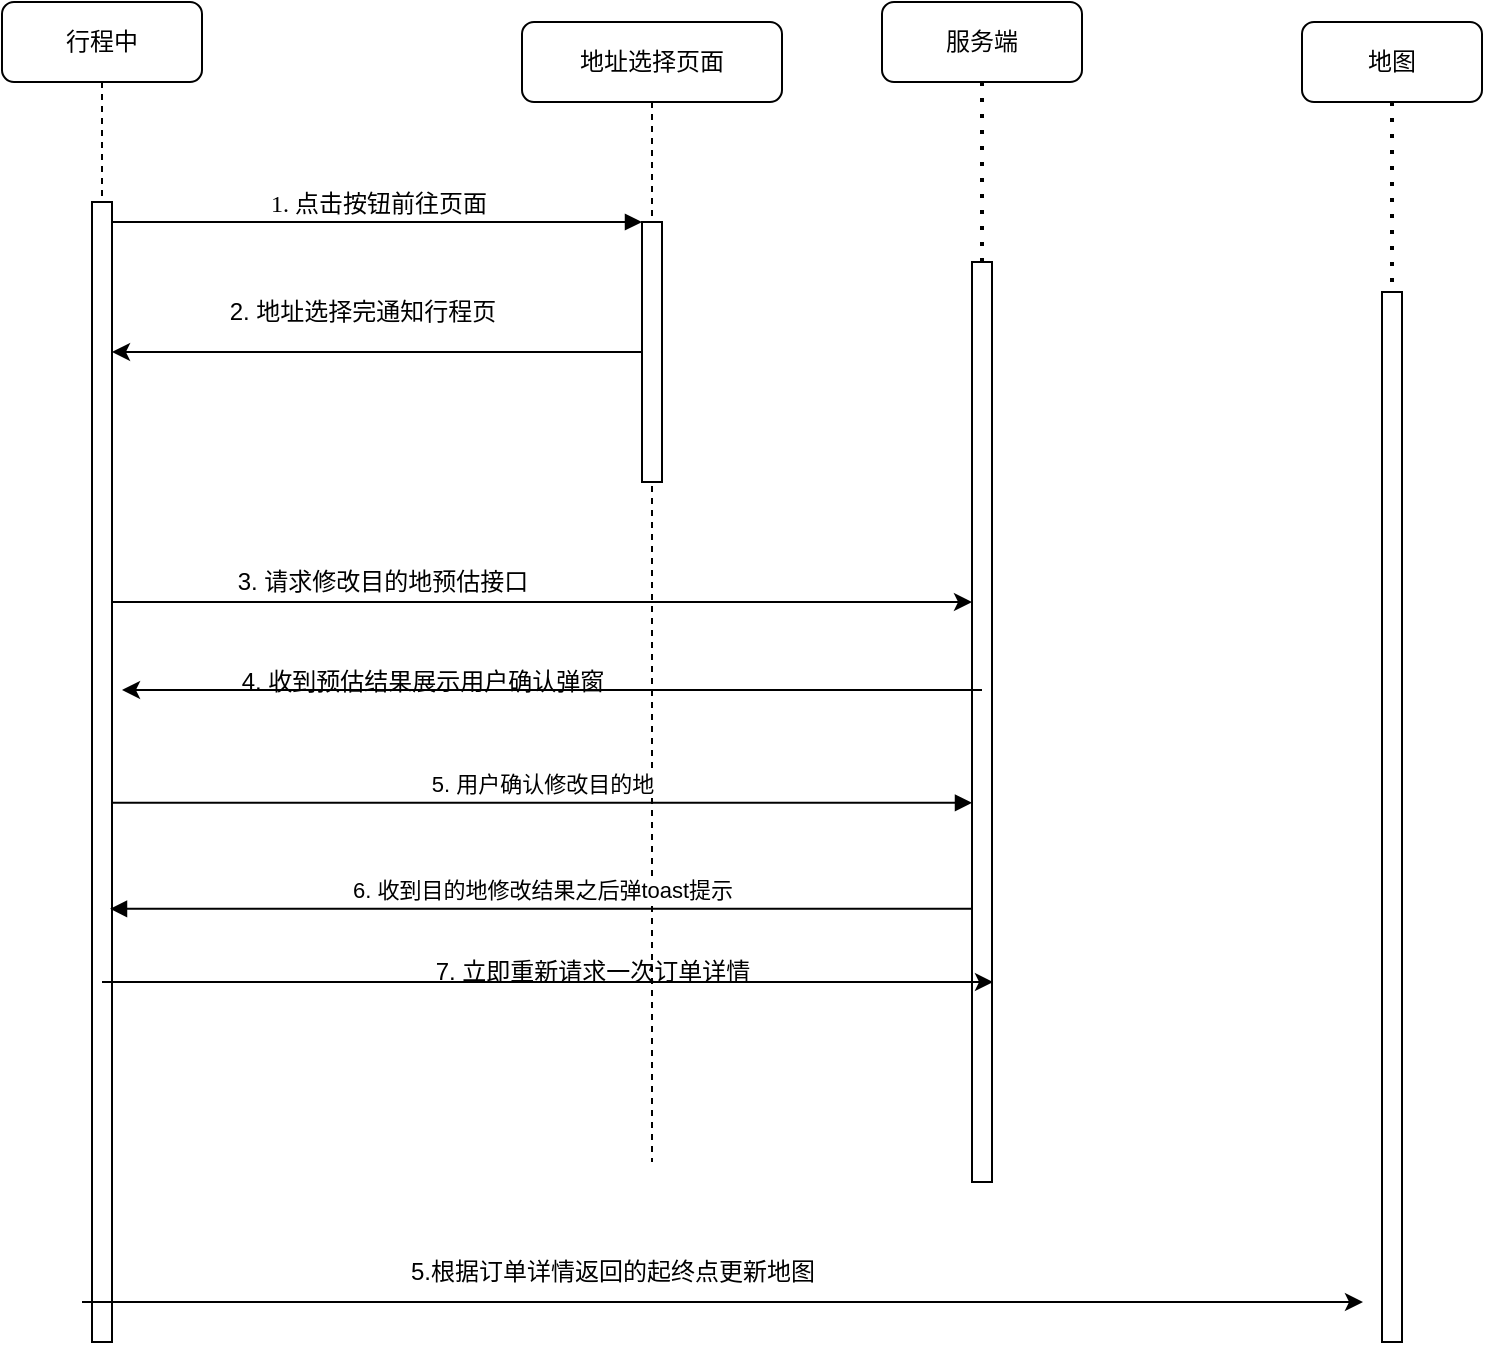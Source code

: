 <mxfile version="24.2.5" type="github">
  <diagram name="Page-1" id="13e1069c-82ec-6db2-03f1-153e76fe0fe0">
    <mxGraphModel dx="1242" dy="709" grid="1" gridSize="10" guides="1" tooltips="1" connect="1" arrows="1" fold="1" page="1" pageScale="1" pageWidth="1100" pageHeight="850" background="none" math="0" shadow="0">
      <root>
        <mxCell id="0" />
        <mxCell id="1" parent="0" />
        <mxCell id="7baba1c4bc27f4b0-2" value="行程中" style="shape=umlLifeline;perimeter=lifelinePerimeter;whiteSpace=wrap;html=1;container=1;collapsible=0;recursiveResize=0;outlineConnect=0;rounded=1;shadow=0;comic=0;labelBackgroundColor=none;strokeWidth=1;fontFamily=Verdana;fontSize=12;align=center;" parent="1" vertex="1">
          <mxGeometry x="240" y="80" width="100" height="670" as="geometry" />
        </mxCell>
        <mxCell id="7baba1c4bc27f4b0-10" value="" style="html=1;points=[];perimeter=orthogonalPerimeter;rounded=0;shadow=0;comic=0;labelBackgroundColor=none;strokeWidth=1;fontFamily=Verdana;fontSize=12;align=center;" parent="7baba1c4bc27f4b0-2" vertex="1">
          <mxGeometry x="45" y="100" width="10" height="570" as="geometry" />
        </mxCell>
        <mxCell id="7baba1c4bc27f4b0-3" value="地址选择页面" style="shape=umlLifeline;perimeter=lifelinePerimeter;whiteSpace=wrap;html=1;container=1;collapsible=0;recursiveResize=0;outlineConnect=0;rounded=1;shadow=0;comic=0;labelBackgroundColor=none;strokeWidth=1;fontFamily=Verdana;fontSize=12;align=center;" parent="1" vertex="1">
          <mxGeometry x="500" y="90" width="130" height="570" as="geometry" />
        </mxCell>
        <mxCell id="7baba1c4bc27f4b0-13" value="" style="html=1;points=[];perimeter=orthogonalPerimeter;rounded=0;shadow=0;comic=0;labelBackgroundColor=none;strokeWidth=1;fontFamily=Verdana;fontSize=12;align=center;" parent="7baba1c4bc27f4b0-3" vertex="1">
          <mxGeometry x="60" y="100" width="10" height="130" as="geometry" />
        </mxCell>
        <mxCell id="nQrxHBz-RnZmEHM7IeYD-32" value="4. 收到预估结果展示用户确认弹窗" style="text;html=1;align=center;verticalAlign=middle;resizable=0;points=[];autosize=1;strokeColor=none;fillColor=none;" vertex="1" parent="7baba1c4bc27f4b0-3">
          <mxGeometry x="-150" y="315" width="200" height="30" as="geometry" />
        </mxCell>
        <mxCell id="nQrxHBz-RnZmEHM7IeYD-41" value="7. 立即重新请求一次订单详情" style="text;html=1;align=center;verticalAlign=middle;resizable=0;points=[];autosize=1;strokeColor=none;fillColor=none;" vertex="1" parent="7baba1c4bc27f4b0-3">
          <mxGeometry x="-55" y="460" width="180" height="30" as="geometry" />
        </mxCell>
        <mxCell id="7baba1c4bc27f4b0-14" value="1. 点击按钮前往页面" style="html=1;verticalAlign=bottom;endArrow=block;entryX=0;entryY=0;labelBackgroundColor=none;fontFamily=Verdana;fontSize=12;edgeStyle=elbowEdgeStyle;elbow=vertical;" parent="1" source="7baba1c4bc27f4b0-10" target="7baba1c4bc27f4b0-13" edge="1">
          <mxGeometry relative="1" as="geometry">
            <mxPoint x="370" y="200" as="sourcePoint" />
            <mxPoint as="offset" />
          </mxGeometry>
        </mxCell>
        <mxCell id="nQrxHBz-RnZmEHM7IeYD-10" value="地图" style="rounded=1;whiteSpace=wrap;html=1;" vertex="1" parent="1">
          <mxGeometry x="890" y="90" width="90" height="40" as="geometry" />
        </mxCell>
        <mxCell id="nQrxHBz-RnZmEHM7IeYD-11" value="" style="html=1;points=[[0,0,0,0,5],[0,1,0,0,-5],[1,0,0,0,5],[1,1,0,0,-5]];perimeter=orthogonalPerimeter;outlineConnect=0;targetShapes=umlLifeline;portConstraint=eastwest;newEdgeStyle={&quot;curved&quot;:0,&quot;rounded&quot;:0};" vertex="1" parent="1">
          <mxGeometry x="930" y="225" width="10" height="525" as="geometry" />
        </mxCell>
        <mxCell id="nQrxHBz-RnZmEHM7IeYD-12" value="" style="endArrow=none;dashed=1;html=1;dashPattern=1 3;strokeWidth=2;rounded=0;" edge="1" parent="1" source="nQrxHBz-RnZmEHM7IeYD-10" target="nQrxHBz-RnZmEHM7IeYD-11">
          <mxGeometry width="50" height="50" relative="1" as="geometry">
            <mxPoint x="840" y="380" as="sourcePoint" />
            <mxPoint x="890" y="330" as="targetPoint" />
          </mxGeometry>
        </mxCell>
        <mxCell id="nQrxHBz-RnZmEHM7IeYD-13" value="" style="endArrow=classic;html=1;rounded=0;" edge="1" parent="1" source="7baba1c4bc27f4b0-13" target="7baba1c4bc27f4b0-10">
          <mxGeometry relative="1" as="geometry">
            <mxPoint x="320" y="280" as="sourcePoint" />
            <mxPoint x="420" y="280" as="targetPoint" />
          </mxGeometry>
        </mxCell>
        <mxCell id="nQrxHBz-RnZmEHM7IeYD-16" value="2. 地址选择完通知行程页" style="text;html=1;align=center;verticalAlign=middle;resizable=0;points=[];autosize=1;strokeColor=none;fillColor=none;" vertex="1" parent="1">
          <mxGeometry x="340" y="220" width="160" height="30" as="geometry" />
        </mxCell>
        <mxCell id="nQrxHBz-RnZmEHM7IeYD-17" value="" style="endArrow=classic;html=1;rounded=0;" edge="1" parent="1">
          <mxGeometry relative="1" as="geometry">
            <mxPoint x="280" y="730" as="sourcePoint" />
            <mxPoint x="920.5" y="730" as="targetPoint" />
            <Array as="points">
              <mxPoint x="610.5" y="730" />
            </Array>
          </mxGeometry>
        </mxCell>
        <mxCell id="nQrxHBz-RnZmEHM7IeYD-24" value="5.根据订单详情返回的起终点更新地图" style="text;html=1;align=center;verticalAlign=middle;resizable=0;points=[];autosize=1;strokeColor=none;fillColor=none;" vertex="1" parent="1">
          <mxGeometry x="430" y="700" width="230" height="30" as="geometry" />
        </mxCell>
        <mxCell id="nQrxHBz-RnZmEHM7IeYD-25" value="服务端" style="rounded=1;whiteSpace=wrap;html=1;" vertex="1" parent="1">
          <mxGeometry x="680" y="80" width="100" height="40" as="geometry" />
        </mxCell>
        <mxCell id="nQrxHBz-RnZmEHM7IeYD-26" value="" style="html=1;points=[[0,0,0,0,5],[0,1,0,0,-5],[1,0,0,0,5],[1,1,0,0,-5]];perimeter=orthogonalPerimeter;outlineConnect=0;targetShapes=umlLifeline;portConstraint=eastwest;newEdgeStyle={&quot;curved&quot;:0,&quot;rounded&quot;:0};" vertex="1" parent="1">
          <mxGeometry x="725" y="210" width="10" height="460" as="geometry" />
        </mxCell>
        <mxCell id="nQrxHBz-RnZmEHM7IeYD-27" value="" style="endArrow=none;dashed=1;html=1;dashPattern=1 3;strokeWidth=2;rounded=0;" edge="1" parent="1" source="nQrxHBz-RnZmEHM7IeYD-26" target="nQrxHBz-RnZmEHM7IeYD-25">
          <mxGeometry width="50" height="50" relative="1" as="geometry">
            <mxPoint x="570" y="400" as="sourcePoint" />
            <mxPoint x="620" y="350" as="targetPoint" />
          </mxGeometry>
        </mxCell>
        <mxCell id="nQrxHBz-RnZmEHM7IeYD-28" value="" style="endArrow=classic;html=1;rounded=0;" edge="1" parent="1" source="7baba1c4bc27f4b0-10" target="nQrxHBz-RnZmEHM7IeYD-26">
          <mxGeometry width="50" height="50" relative="1" as="geometry">
            <mxPoint x="570" y="400" as="sourcePoint" />
            <mxPoint x="620" y="350" as="targetPoint" />
            <Array as="points">
              <mxPoint x="520" y="380" />
            </Array>
          </mxGeometry>
        </mxCell>
        <mxCell id="nQrxHBz-RnZmEHM7IeYD-30" value="3. 请求修改目的地预估接口" style="text;html=1;align=center;verticalAlign=middle;resizable=0;points=[];autosize=1;strokeColor=none;fillColor=none;" vertex="1" parent="1">
          <mxGeometry x="345" y="355" width="170" height="30" as="geometry" />
        </mxCell>
        <mxCell id="nQrxHBz-RnZmEHM7IeYD-37" value="5. 用户确认修改目的地" style="html=1;verticalAlign=bottom;endArrow=block;curved=0;rounded=0;exitX=1;exitY=0.527;exitDx=0;exitDy=0;exitPerimeter=0;" edge="1" parent="1" source="7baba1c4bc27f4b0-10" target="nQrxHBz-RnZmEHM7IeYD-26">
          <mxGeometry width="80" relative="1" as="geometry">
            <mxPoint x="640" y="490" as="sourcePoint" />
            <mxPoint x="790" y="490" as="targetPoint" />
            <mxPoint as="offset" />
          </mxGeometry>
        </mxCell>
        <mxCell id="nQrxHBz-RnZmEHM7IeYD-31" value="" style="endArrow=classic;html=1;rounded=0;" edge="1" parent="1">
          <mxGeometry width="50" height="50" relative="1" as="geometry">
            <mxPoint x="730" y="424" as="sourcePoint" />
            <mxPoint x="300" y="424" as="targetPoint" />
            <Array as="points">
              <mxPoint x="515" y="424" />
            </Array>
          </mxGeometry>
        </mxCell>
        <mxCell id="nQrxHBz-RnZmEHM7IeYD-38" value="6. 收到目的地修改结果之后弹toast提示" style="html=1;verticalAlign=bottom;endArrow=block;curved=0;rounded=0;entryX=0.9;entryY=0.62;entryDx=0;entryDy=0;entryPerimeter=0;" edge="1" parent="1" source="nQrxHBz-RnZmEHM7IeYD-26" target="7baba1c4bc27f4b0-10">
          <mxGeometry width="80" relative="1" as="geometry">
            <mxPoint x="725" y="520" as="sourcePoint" />
            <mxPoint x="550" y="520" as="targetPoint" />
          </mxGeometry>
        </mxCell>
        <mxCell id="nQrxHBz-RnZmEHM7IeYD-40" value="" style="endArrow=classic;html=1;rounded=0;" edge="1" parent="1">
          <mxGeometry width="50" height="50" relative="1" as="geometry">
            <mxPoint x="290" y="570" as="sourcePoint" />
            <mxPoint x="735.5" y="570" as="targetPoint" />
          </mxGeometry>
        </mxCell>
      </root>
    </mxGraphModel>
  </diagram>
</mxfile>
